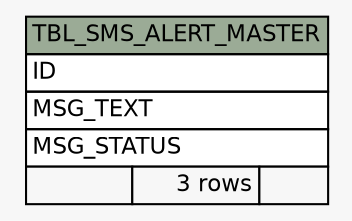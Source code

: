 // dot 2.38.0 on Windows 10 10.0
// SchemaSpy rev 590
digraph "TBL_SMS_ALERT_MASTER" {
  graph [
    rankdir="RL"
    bgcolor="#f7f7f7"
    nodesep="0.18"
    ranksep="0.46"
    fontname="Helvetica"
    fontsize="11"
  ];
  node [
    fontname="Helvetica"
    fontsize="11"
    shape="plaintext"
  ];
  edge [
    arrowsize="0.8"
  ];
  "TBL_SMS_ALERT_MASTER" [
    label=<
    <TABLE BORDER="0" CELLBORDER="1" CELLSPACING="0" BGCOLOR="#ffffff">
      <TR><TD COLSPAN="3" BGCOLOR="#9bab96" ALIGN="CENTER">TBL_SMS_ALERT_MASTER</TD></TR>
      <TR><TD PORT="ID" COLSPAN="3" ALIGN="LEFT">ID</TD></TR>
      <TR><TD PORT="MSG_TEXT" COLSPAN="3" ALIGN="LEFT">MSG_TEXT</TD></TR>
      <TR><TD PORT="MSG_STATUS" COLSPAN="3" ALIGN="LEFT">MSG_STATUS</TD></TR>
      <TR><TD ALIGN="LEFT" BGCOLOR="#f7f7f7">  </TD><TD ALIGN="RIGHT" BGCOLOR="#f7f7f7">3 rows</TD><TD ALIGN="RIGHT" BGCOLOR="#f7f7f7">  </TD></TR>
    </TABLE>>
    URL="tables/TBL_SMS_ALERT_MASTER.html"
    tooltip="TBL_SMS_ALERT_MASTER"
  ];
}
